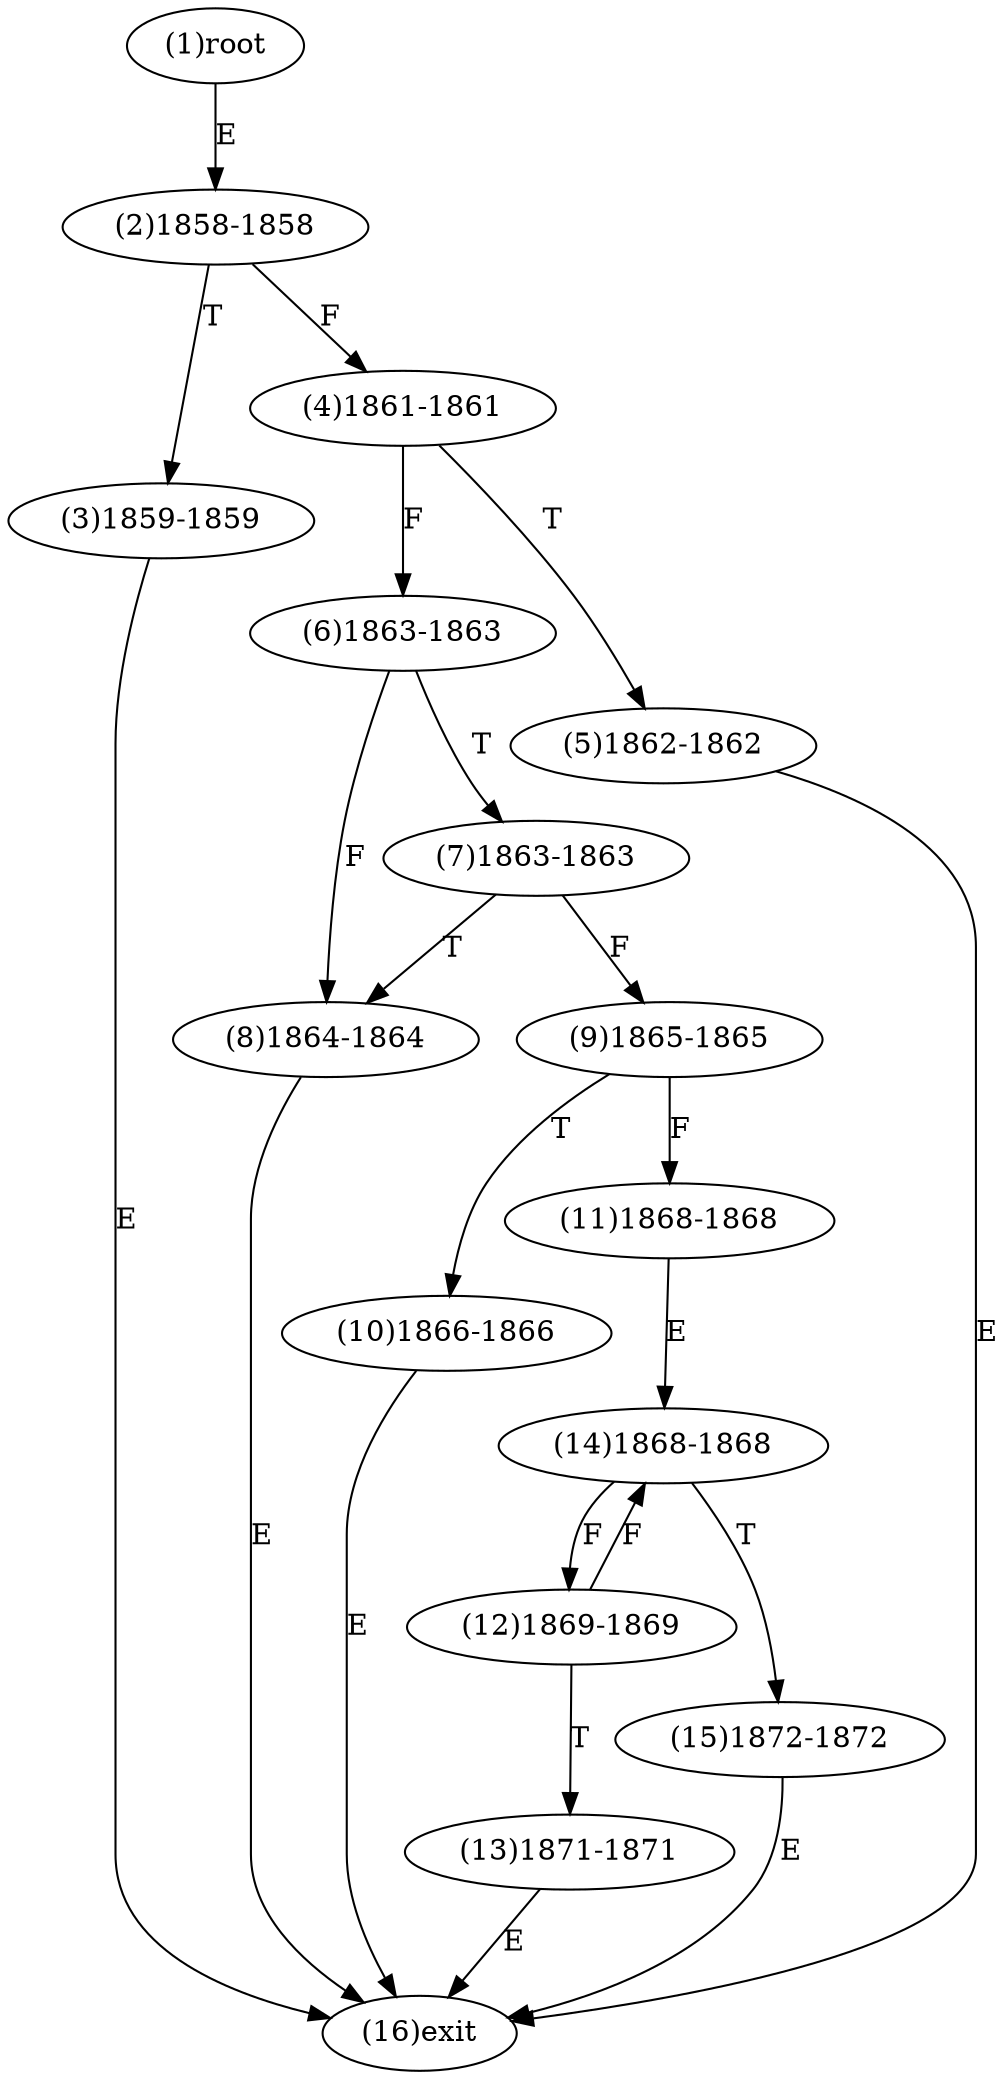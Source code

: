digraph "" { 
1[ label="(1)root"];
2[ label="(2)1858-1858"];
3[ label="(3)1859-1859"];
4[ label="(4)1861-1861"];
5[ label="(5)1862-1862"];
6[ label="(6)1863-1863"];
7[ label="(7)1863-1863"];
8[ label="(8)1864-1864"];
9[ label="(9)1865-1865"];
10[ label="(10)1866-1866"];
11[ label="(11)1868-1868"];
12[ label="(12)1869-1869"];
13[ label="(13)1871-1871"];
14[ label="(14)1868-1868"];
15[ label="(15)1872-1872"];
16[ label="(16)exit"];
1->2[ label="E"];
2->4[ label="F"];
2->3[ label="T"];
3->16[ label="E"];
4->6[ label="F"];
4->5[ label="T"];
5->16[ label="E"];
6->8[ label="F"];
6->7[ label="T"];
7->9[ label="F"];
7->8[ label="T"];
8->16[ label="E"];
9->11[ label="F"];
9->10[ label="T"];
10->16[ label="E"];
11->14[ label="E"];
12->14[ label="F"];
12->13[ label="T"];
13->16[ label="E"];
14->12[ label="F"];
14->15[ label="T"];
15->16[ label="E"];
}